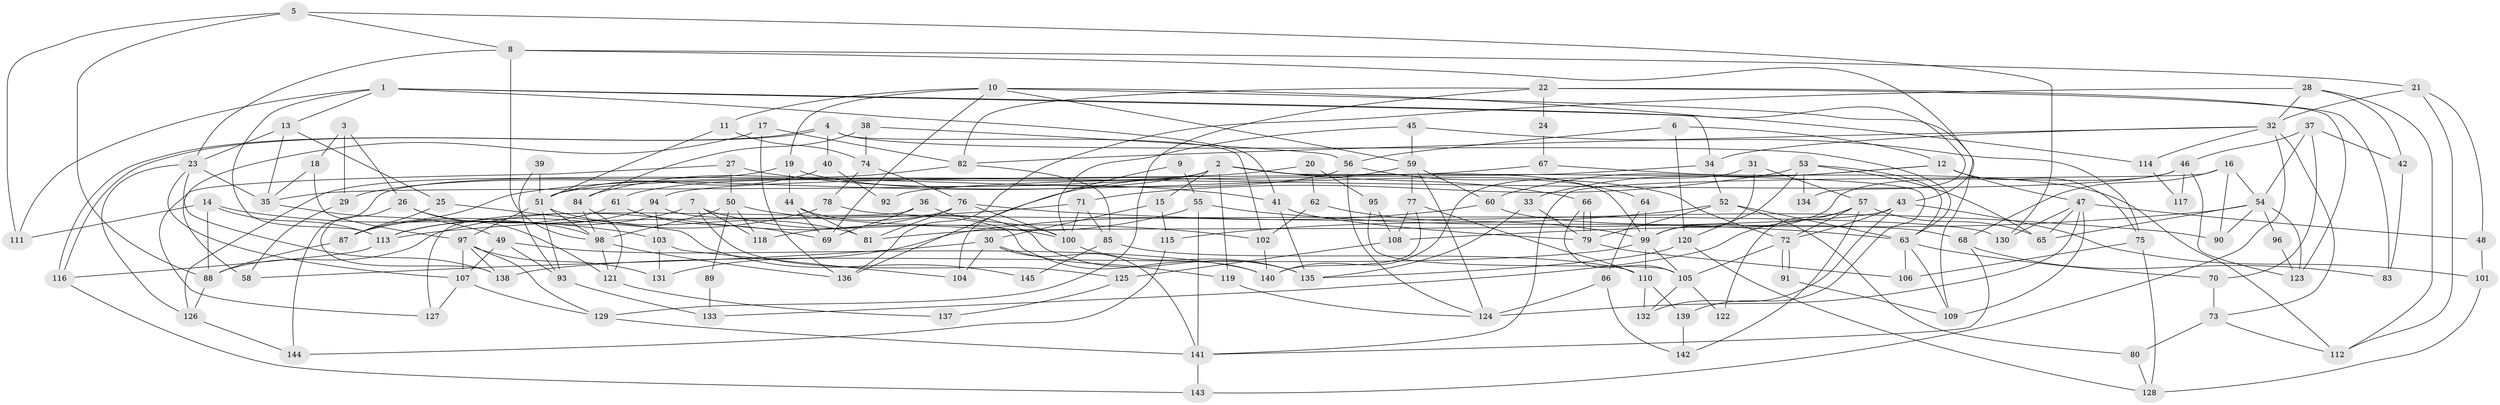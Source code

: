 // Generated by graph-tools (version 1.1) at 2025/26/03/09/25 03:26:14]
// undirected, 145 vertices, 290 edges
graph export_dot {
graph [start="1"]
  node [color=gray90,style=filled];
  1;
  2;
  3;
  4;
  5;
  6;
  7;
  8;
  9;
  10;
  11;
  12;
  13;
  14;
  15;
  16;
  17;
  18;
  19;
  20;
  21;
  22;
  23;
  24;
  25;
  26;
  27;
  28;
  29;
  30;
  31;
  32;
  33;
  34;
  35;
  36;
  37;
  38;
  39;
  40;
  41;
  42;
  43;
  44;
  45;
  46;
  47;
  48;
  49;
  50;
  51;
  52;
  53;
  54;
  55;
  56;
  57;
  58;
  59;
  60;
  61;
  62;
  63;
  64;
  65;
  66;
  67;
  68;
  69;
  70;
  71;
  72;
  73;
  74;
  75;
  76;
  77;
  78;
  79;
  80;
  81;
  82;
  83;
  84;
  85;
  86;
  87;
  88;
  89;
  90;
  91;
  92;
  93;
  94;
  95;
  96;
  97;
  98;
  99;
  100;
  101;
  102;
  103;
  104;
  105;
  106;
  107;
  108;
  109;
  110;
  111;
  112;
  113;
  114;
  115;
  116;
  117;
  118;
  119;
  120;
  121;
  122;
  123;
  124;
  125;
  126;
  127;
  128;
  129;
  130;
  131;
  132;
  133;
  134;
  135;
  136;
  137;
  138;
  139;
  140;
  141;
  142;
  143;
  144;
  145;
  1 -- 113;
  1 -- 111;
  1 -- 13;
  1 -- 34;
  1 -- 41;
  1 -- 114;
  2 -- 66;
  2 -- 99;
  2 -- 15;
  2 -- 29;
  2 -- 35;
  2 -- 119;
  2 -- 139;
  2 -- 144;
  3 -- 29;
  3 -- 18;
  3 -- 26;
  4 -- 116;
  4 -- 116;
  4 -- 63;
  4 -- 40;
  4 -- 102;
  5 -- 88;
  5 -- 8;
  5 -- 111;
  5 -- 130;
  6 -- 12;
  6 -- 56;
  6 -- 120;
  7 -- 87;
  7 -- 118;
  7 -- 100;
  7 -- 125;
  8 -- 98;
  8 -- 23;
  8 -- 21;
  8 -- 43;
  9 -- 55;
  9 -- 104;
  10 -- 11;
  10 -- 19;
  10 -- 59;
  10 -- 69;
  10 -- 109;
  10 -- 134;
  11 -- 51;
  11 -- 74;
  12 -- 75;
  12 -- 47;
  12 -- 33;
  12 -- 60;
  13 -- 23;
  13 -- 25;
  13 -- 35;
  14 -- 88;
  14 -- 113;
  14 -- 103;
  14 -- 111;
  15 -- 30;
  15 -- 115;
  16 -- 68;
  16 -- 90;
  16 -- 54;
  16 -- 141;
  17 -- 136;
  17 -- 82;
  17 -- 58;
  18 -- 97;
  18 -- 35;
  19 -- 126;
  19 -- 44;
  19 -- 72;
  20 -- 95;
  20 -- 62;
  20 -- 87;
  21 -- 32;
  21 -- 48;
  21 -- 112;
  22 -- 123;
  22 -- 129;
  22 -- 24;
  22 -- 82;
  22 -- 83;
  23 -- 138;
  23 -- 35;
  23 -- 107;
  23 -- 126;
  24 -- 67;
  25 -- 87;
  25 -- 145;
  26 -- 98;
  26 -- 121;
  26 -- 138;
  27 -- 127;
  27 -- 41;
  27 -- 50;
  28 -- 136;
  28 -- 112;
  28 -- 32;
  28 -- 42;
  29 -- 58;
  30 -- 119;
  30 -- 141;
  30 -- 58;
  30 -- 104;
  31 -- 140;
  31 -- 99;
  31 -- 57;
  32 -- 143;
  32 -- 34;
  32 -- 73;
  32 -- 82;
  32 -- 114;
  33 -- 135;
  33 -- 79;
  34 -- 52;
  34 -- 92;
  35 -- 49;
  36 -- 100;
  36 -- 69;
  36 -- 127;
  37 -- 46;
  37 -- 54;
  37 -- 42;
  37 -- 70;
  38 -- 84;
  38 -- 56;
  38 -- 74;
  39 -- 51;
  39 -- 93;
  40 -- 51;
  40 -- 92;
  41 -- 79;
  41 -- 135;
  42 -- 83;
  43 -- 72;
  43 -- 81;
  43 -- 101;
  43 -- 132;
  44 -- 81;
  44 -- 135;
  44 -- 69;
  45 -- 59;
  45 -- 100;
  45 -- 75;
  46 -- 99;
  46 -- 51;
  46 -- 117;
  46 -- 123;
  47 -- 65;
  47 -- 109;
  47 -- 48;
  47 -- 124;
  47 -- 130;
  48 -- 101;
  49 -- 140;
  49 -- 93;
  49 -- 107;
  50 -- 102;
  50 -- 89;
  50 -- 98;
  50 -- 118;
  51 -- 81;
  51 -- 98;
  51 -- 93;
  51 -- 97;
  52 -- 79;
  52 -- 63;
  52 -- 80;
  52 -- 115;
  53 -- 63;
  53 -- 120;
  53 -- 65;
  53 -- 71;
  53 -- 134;
  54 -- 65;
  54 -- 90;
  54 -- 96;
  54 -- 108;
  54 -- 123;
  55 -- 141;
  55 -- 63;
  55 -- 118;
  56 -- 124;
  56 -- 64;
  56 -- 61;
  57 -- 72;
  57 -- 65;
  57 -- 122;
  57 -- 133;
  57 -- 142;
  59 -- 60;
  59 -- 77;
  59 -- 124;
  59 -- 136;
  60 -- 68;
  60 -- 131;
  61 -- 69;
  61 -- 87;
  62 -- 99;
  62 -- 102;
  63 -- 106;
  63 -- 70;
  63 -- 109;
  64 -- 86;
  64 -- 99;
  66 -- 79;
  66 -- 79;
  66 -- 105;
  67 -- 94;
  67 -- 112;
  68 -- 83;
  68 -- 141;
  70 -- 73;
  71 -- 100;
  71 -- 85;
  71 -- 113;
  72 -- 91;
  72 -- 91;
  72 -- 105;
  73 -- 80;
  73 -- 112;
  74 -- 76;
  74 -- 78;
  75 -- 128;
  75 -- 106;
  76 -- 100;
  76 -- 88;
  76 -- 81;
  76 -- 90;
  77 -- 110;
  77 -- 108;
  77 -- 140;
  78 -- 130;
  78 -- 113;
  79 -- 106;
  80 -- 128;
  82 -- 84;
  82 -- 85;
  84 -- 98;
  84 -- 121;
  85 -- 110;
  85 -- 145;
  86 -- 142;
  86 -- 124;
  87 -- 88;
  88 -- 126;
  89 -- 133;
  91 -- 109;
  93 -- 133;
  94 -- 103;
  94 -- 113;
  94 -- 140;
  95 -- 108;
  95 -- 105;
  96 -- 123;
  97 -- 107;
  97 -- 129;
  97 -- 131;
  97 -- 138;
  98 -- 121;
  98 -- 136;
  99 -- 138;
  99 -- 105;
  99 -- 110;
  100 -- 135;
  101 -- 128;
  102 -- 140;
  103 -- 131;
  103 -- 104;
  105 -- 132;
  105 -- 122;
  107 -- 127;
  107 -- 129;
  108 -- 125;
  110 -- 132;
  110 -- 139;
  113 -- 116;
  114 -- 117;
  115 -- 144;
  116 -- 143;
  119 -- 124;
  120 -- 128;
  120 -- 135;
  121 -- 137;
  125 -- 137;
  126 -- 144;
  129 -- 141;
  139 -- 142;
  141 -- 143;
}
